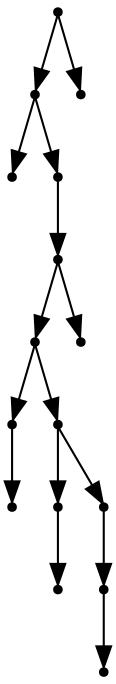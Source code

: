 digraph {
  15 [shape=point];
  13 [shape=point];
  0 [shape=point];
  12 [shape=point];
  11 [shape=point];
  9 [shape=point];
  2 [shape=point];
  1 [shape=point];
  8 [shape=point];
  4 [shape=point];
  3 [shape=point];
  7 [shape=point];
  6 [shape=point];
  5 [shape=point];
  10 [shape=point];
  14 [shape=point];
15 -> 13;
13 -> 0;
13 -> 12;
12 -> 11;
11 -> 9;
9 -> 2;
2 -> 1;
9 -> 8;
8 -> 4;
4 -> 3;
8 -> 7;
7 -> 6;
6 -> 5;
11 -> 10;
15 -> 14;
}
